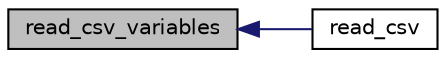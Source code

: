 digraph "read_csv_variables"
{
  edge [fontname="Helvetica",fontsize="10",labelfontname="Helvetica",labelfontsize="10"];
  node [fontname="Helvetica",fontsize="10",shape=record];
  rankdir="LR";
  Node35 [label="read_csv_variables",height=0.2,width=0.4,color="black", fillcolor="grey75", style="filled", fontcolor="black"];
  Node35 -> Node36 [dir="back",color="midnightblue",fontsize="10",style="solid",fontname="Helvetica"];
  Node36 [label="read_csv",height=0.2,width=0.4,color="black", fillcolor="white", style="filled",URL="$d1/d15/read__csv_8h.html#a4f8ad7b61bd26ffdedf54f7da029606f"];
}

